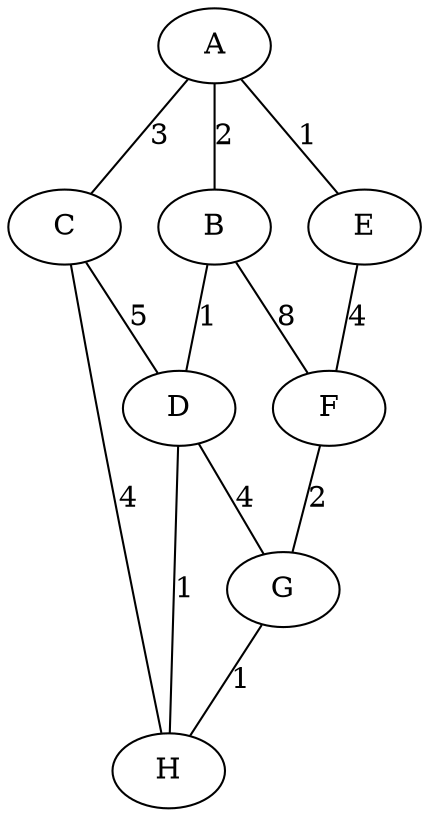 graph G {

  A -- B [label="2"];
  A -- C [label="3"];
  A -- E [label="1"];
  
  B -- D [label="1"];
  B -- F [label="8"];

  C -- D [label="5"];
  C -- H [label="4"];

  D -- G [label="4"];
  D -- H [label="1"];

  E -- F [label="4"];
  F -- G [label="2"];
  G -- H [label="1"];

}
